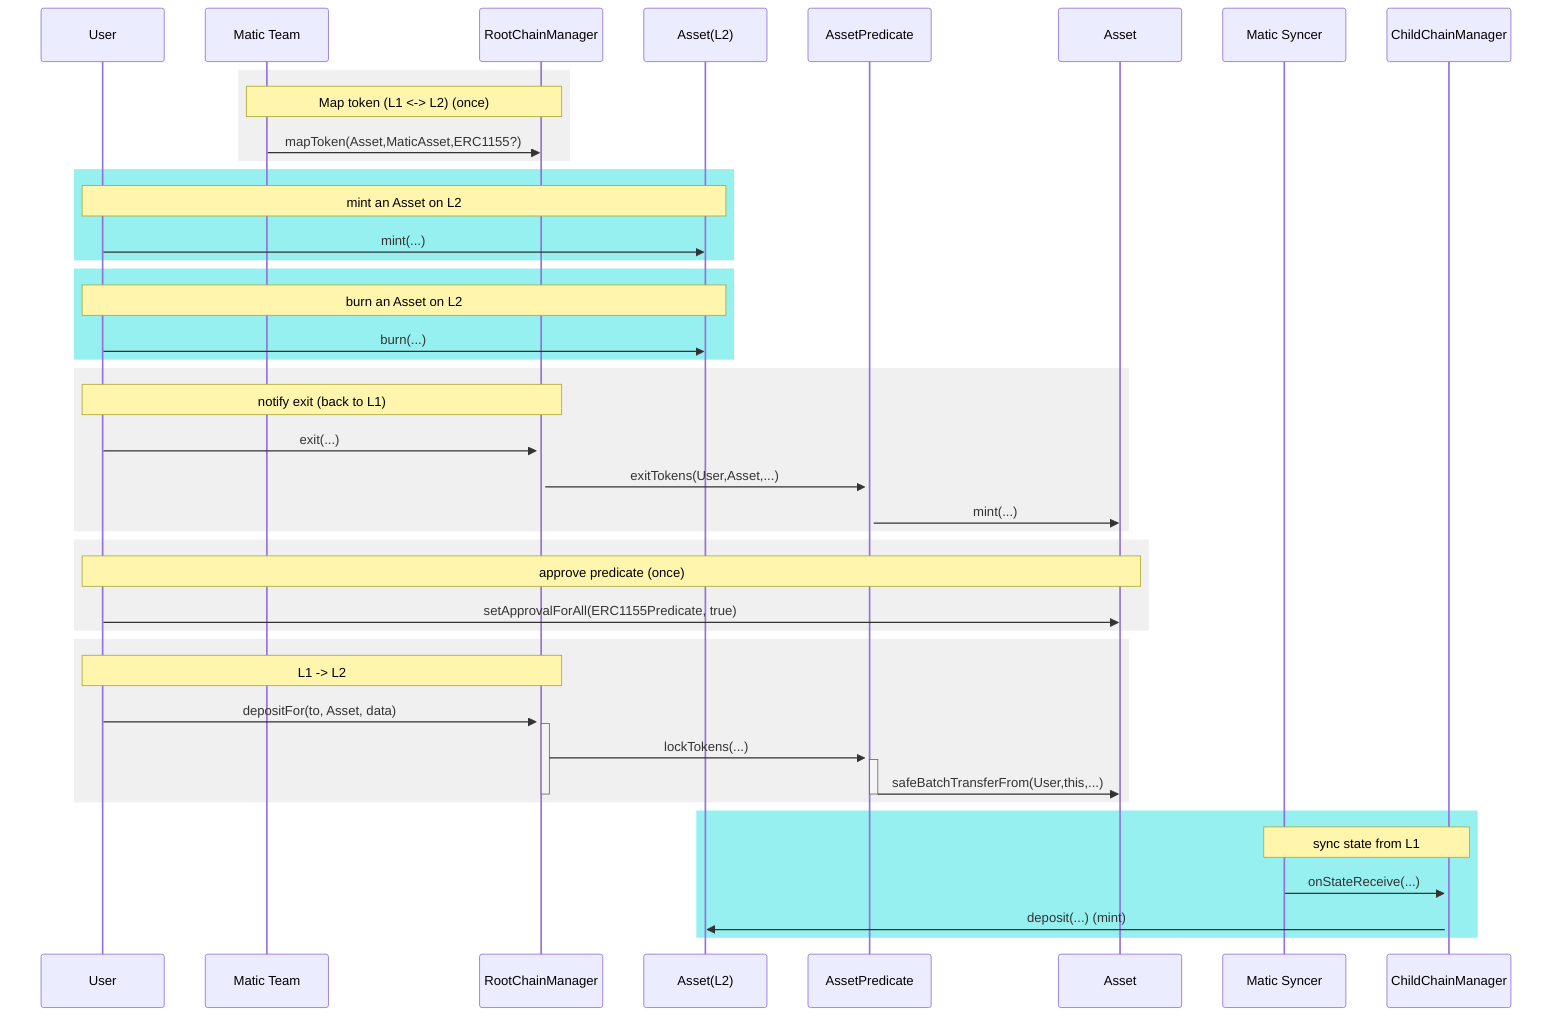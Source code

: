 sequenceDiagram
    participant User
    rect rgb(240, 240, 240)
        Note over Matic Team,RootChainManager: Map token (L1 <-> L2) (once)
        Matic Team->>RootChainManager:mapToken(Asset,MaticAsset,ERC1155?)
    end
    rect rgb(150, 240, 240)
        Note over User,Asset(L2): mint an Asset on L2
        User->>Asset(L2):mint(...)
    end
    rect rgb(150, 240, 240)
        Note over User,Asset(L2): burn an Asset on L2
        User->>Asset(L2):burn(...)
    end
    rect rgb(240, 240, 240)
        Note over User,RootChainManager: notify exit (back to L1)
        User->>+RootChainManager:exit(...)
        RootChainManager->>+AssetPredicate: exitTokens(User,Asset,...)
        AssetPredicate->>Asset: mint(...)
    end
    rect rgb(240, 240, 240)
        Note over User,Asset: approve predicate (once)
        User->>Asset:setApprovalForAll(ERC1155Predicate, true)
    end
    rect rgb(240, 240, 240)
        Note over User,RootChainManager: L1 -> L2
        User->>+RootChainManager:depositFor(to, Asset, data)
        RootChainManager->>+AssetPredicate: lockTokens(...)
        AssetPredicate->>-Asset:safeBatchTransferFrom(User,this,...)
        deactivate RootChainManager
    end
    rect rgb(150, 240, 240)
        Note over Matic Syncer,ChildChainManager: sync state from L1
        Matic Syncer->>+ChildChainManager:onStateReceive(...)
        ChildChainManager->>Asset(L2): deposit(...) (mint)
    end